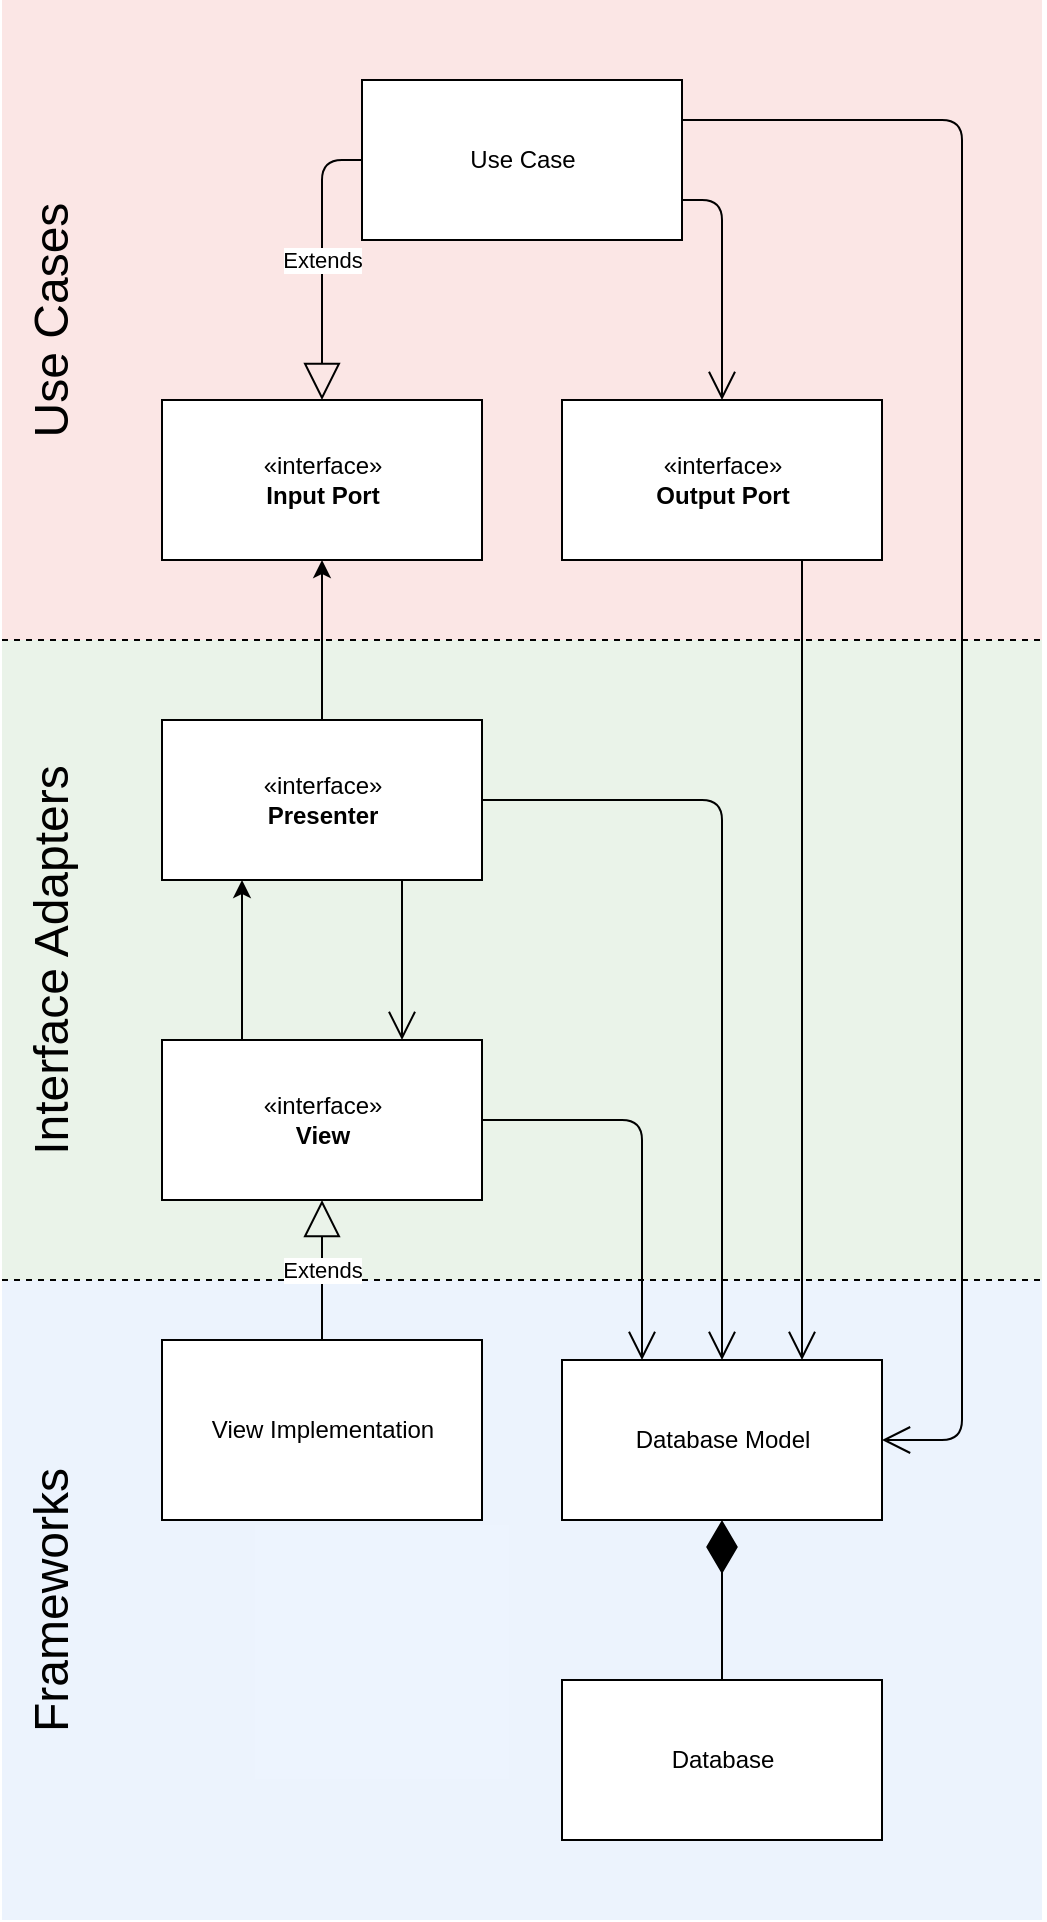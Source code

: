 <mxfile version="14.2.3" type="device"><diagram id="C5RBs43oDa-KdzZeNtuy" name="Page-1"><mxGraphModel dx="946" dy="589" grid="1" gridSize="10" guides="1" tooltips="1" connect="1" arrows="1" fold="1" page="1" pageScale="1" pageWidth="1920" pageHeight="1200" math="0" shadow="0"><root><mxCell id="WIyWlLk6GJQsqaUBKTNV-0"/><mxCell id="WIyWlLk6GJQsqaUBKTNV-1" parent="WIyWlLk6GJQsqaUBKTNV-0"/><mxCell id="C-0QGznzQdfvuLrEzavg-10" value="" style="rounded=0;whiteSpace=wrap;html=1;opacity=50;fillColor=#dae8fc;strokeColor=none;" vertex="1" parent="WIyWlLk6GJQsqaUBKTNV-1"><mxGeometry y="640" width="520" height="320" as="geometry"/></mxCell><mxCell id="C-0QGznzQdfvuLrEzavg-9" value="" style="rounded=0;whiteSpace=wrap;html=1;opacity=50;fillColor=#d5e8d4;strokeColor=none;" vertex="1" parent="WIyWlLk6GJQsqaUBKTNV-1"><mxGeometry y="320" width="520" height="320" as="geometry"/></mxCell><mxCell id="C-0QGznzQdfvuLrEzavg-8" value="" style="rounded=0;whiteSpace=wrap;html=1;opacity=50;fillColor=#f8cecc;strokeColor=none;" vertex="1" parent="WIyWlLk6GJQsqaUBKTNV-1"><mxGeometry width="520" height="320" as="geometry"/></mxCell><mxCell id="v1q20zjTBs7AK4_y9S9M-11" value="" style="endArrow=none;dashed=1;html=1;" parent="WIyWlLk6GJQsqaUBKTNV-1" edge="1"><mxGeometry width="50" height="50" relative="1" as="geometry"><mxPoint y="640" as="sourcePoint"/><mxPoint x="520" y="640" as="targetPoint"/></mxGeometry></mxCell><mxCell id="v1q20zjTBs7AK4_y9S9M-5" value="" style="endArrow=none;dashed=1;html=1;" parent="WIyWlLk6GJQsqaUBKTNV-1" edge="1"><mxGeometry width="50" height="50" relative="1" as="geometry"><mxPoint y="320" as="sourcePoint"/><mxPoint x="520" y="320" as="targetPoint"/></mxGeometry></mxCell><mxCell id="v1q20zjTBs7AK4_y9S9M-0" value="Use Case" style="html=1;" parent="WIyWlLk6GJQsqaUBKTNV-1" vertex="1"><mxGeometry x="180" y="40" width="160" height="80" as="geometry"/></mxCell><mxCell id="v1q20zjTBs7AK4_y9S9M-1" value="«interface»&lt;br&gt;&lt;b&gt;Input Port&lt;/b&gt;" style="html=1;" parent="WIyWlLk6GJQsqaUBKTNV-1" vertex="1"><mxGeometry x="80" y="200" width="160" height="80" as="geometry"/></mxCell><mxCell id="v1q20zjTBs7AK4_y9S9M-2" value="«interface»&lt;br&gt;&lt;b&gt;Output Port&lt;/b&gt;" style="html=1;" parent="WIyWlLk6GJQsqaUBKTNV-1" vertex="1"><mxGeometry x="280" y="200" width="160" height="80" as="geometry"/></mxCell><mxCell id="v1q20zjTBs7AK4_y9S9M-3" value="Extends" style="endArrow=block;endSize=16;endFill=0;html=1;exitX=0;exitY=0.5;exitDx=0;exitDy=0;entryX=0.5;entryY=0;entryDx=0;entryDy=0;" parent="WIyWlLk6GJQsqaUBKTNV-1" source="v1q20zjTBs7AK4_y9S9M-0" target="v1q20zjTBs7AK4_y9S9M-1" edge="1"><mxGeometry width="160" relative="1" as="geometry"><mxPoint x="110" y="150" as="sourcePoint"/><mxPoint x="270" y="150" as="targetPoint"/><Array as="points"><mxPoint x="160" y="80"/></Array></mxGeometry></mxCell><mxCell id="v1q20zjTBs7AK4_y9S9M-4" value="" style="endArrow=open;endFill=1;endSize=12;html=1;exitX=1;exitY=0.75;exitDx=0;exitDy=0;entryX=0.5;entryY=0;entryDx=0;entryDy=0;" parent="WIyWlLk6GJQsqaUBKTNV-1" source="v1q20zjTBs7AK4_y9S9M-0" target="v1q20zjTBs7AK4_y9S9M-2" edge="1"><mxGeometry width="160" relative="1" as="geometry"><mxPoint x="260" y="410" as="sourcePoint"/><mxPoint x="420" y="410" as="targetPoint"/><Array as="points"><mxPoint x="360" y="100"/></Array></mxGeometry></mxCell><mxCell id="v1q20zjTBs7AK4_y9S9M-6" value="«interface»&lt;br&gt;&lt;b&gt;Presenter&lt;/b&gt;" style="html=1;" parent="WIyWlLk6GJQsqaUBKTNV-1" vertex="1"><mxGeometry x="80" y="360" width="160" height="80" as="geometry"/></mxCell><mxCell id="v1q20zjTBs7AK4_y9S9M-7" value="" style="endArrow=classic;html=1;exitX=0.5;exitY=0;exitDx=0;exitDy=0;entryX=0.5;entryY=1;entryDx=0;entryDy=0;" parent="WIyWlLk6GJQsqaUBKTNV-1" source="v1q20zjTBs7AK4_y9S9M-6" target="v1q20zjTBs7AK4_y9S9M-1" edge="1"><mxGeometry width="50" height="50" relative="1" as="geometry"><mxPoint x="340" y="390" as="sourcePoint"/><mxPoint x="390" y="340" as="targetPoint"/></mxGeometry></mxCell><mxCell id="v1q20zjTBs7AK4_y9S9M-8" value="«interface»&lt;br&gt;&lt;b&gt;View&lt;/b&gt;" style="html=1;" parent="WIyWlLk6GJQsqaUBKTNV-1" vertex="1"><mxGeometry x="80" y="520" width="160" height="80" as="geometry"/></mxCell><mxCell id="v1q20zjTBs7AK4_y9S9M-9" value="" style="endArrow=classic;html=1;exitX=0.25;exitY=0;exitDx=0;exitDy=0;entryX=0.25;entryY=1;entryDx=0;entryDy=0;" parent="WIyWlLk6GJQsqaUBKTNV-1" source="v1q20zjTBs7AK4_y9S9M-8" target="v1q20zjTBs7AK4_y9S9M-6" edge="1"><mxGeometry width="50" height="50" relative="1" as="geometry"><mxPoint x="420" y="490" as="sourcePoint"/><mxPoint x="470" y="440" as="targetPoint"/></mxGeometry></mxCell><mxCell id="v1q20zjTBs7AK4_y9S9M-10" value="" style="endArrow=open;endFill=1;endSize=12;html=1;exitX=0.75;exitY=1;exitDx=0;exitDy=0;entryX=0.75;entryY=0;entryDx=0;entryDy=0;" parent="WIyWlLk6GJQsqaUBKTNV-1" source="v1q20zjTBs7AK4_y9S9M-6" target="v1q20zjTBs7AK4_y9S9M-8" edge="1"><mxGeometry width="160" relative="1" as="geometry"><mxPoint x="360" y="570" as="sourcePoint"/><mxPoint x="520" y="570" as="targetPoint"/></mxGeometry></mxCell><mxCell id="v1q20zjTBs7AK4_y9S9M-12" value="Database Model" style="html=1;" parent="WIyWlLk6GJQsqaUBKTNV-1" vertex="1"><mxGeometry x="280" y="680" width="160" height="80" as="geometry"/></mxCell><mxCell id="v1q20zjTBs7AK4_y9S9M-13" value="Database" style="html=1;" parent="WIyWlLk6GJQsqaUBKTNV-1" vertex="1"><mxGeometry x="280" y="840" width="160" height="80" as="geometry"/></mxCell><mxCell id="v1q20zjTBs7AK4_y9S9M-15" value="" style="endArrow=diamondThin;endFill=1;endSize=24;html=1;exitX=0.5;exitY=0;exitDx=0;exitDy=0;entryX=0.5;entryY=1;entryDx=0;entryDy=0;" parent="WIyWlLk6GJQsqaUBKTNV-1" source="v1q20zjTBs7AK4_y9S9M-13" target="v1q20zjTBs7AK4_y9S9M-12" edge="1"><mxGeometry width="160" relative="1" as="geometry"><mxPoint x="80" y="860" as="sourcePoint"/><mxPoint x="240" y="860" as="targetPoint"/></mxGeometry></mxCell><mxCell id="v1q20zjTBs7AK4_y9S9M-16" value="" style="endArrow=open;endFill=1;endSize=12;html=1;exitX=0.75;exitY=1;exitDx=0;exitDy=0;entryX=0.75;entryY=0;entryDx=0;entryDy=0;" parent="WIyWlLk6GJQsqaUBKTNV-1" source="v1q20zjTBs7AK4_y9S9M-2" target="v1q20zjTBs7AK4_y9S9M-12" edge="1"><mxGeometry width="160" relative="1" as="geometry"><mxPoint x="310" y="490" as="sourcePoint"/><mxPoint x="470" y="490" as="targetPoint"/></mxGeometry></mxCell><mxCell id="v1q20zjTBs7AK4_y9S9M-17" value="" style="endArrow=open;endFill=1;endSize=12;html=1;exitX=1;exitY=0.25;exitDx=0;exitDy=0;entryX=1;entryY=0.5;entryDx=0;entryDy=0;" parent="WIyWlLk6GJQsqaUBKTNV-1" source="v1q20zjTBs7AK4_y9S9M-0" target="v1q20zjTBs7AK4_y9S9M-12" edge="1"><mxGeometry width="160" relative="1" as="geometry"><mxPoint x="480" y="450" as="sourcePoint"/><mxPoint x="640" y="450" as="targetPoint"/><Array as="points"><mxPoint x="480" y="60"/><mxPoint x="480" y="720"/></Array></mxGeometry></mxCell><mxCell id="v1q20zjTBs7AK4_y9S9M-18" value="" style="endArrow=open;endFill=1;endSize=12;html=1;exitX=1;exitY=0.5;exitDx=0;exitDy=0;entryX=0.5;entryY=0;entryDx=0;entryDy=0;" parent="WIyWlLk6GJQsqaUBKTNV-1" source="v1q20zjTBs7AK4_y9S9M-6" target="v1q20zjTBs7AK4_y9S9M-12" edge="1"><mxGeometry width="160" relative="1" as="geometry"><mxPoint x="280" y="490" as="sourcePoint"/><mxPoint x="440" y="490" as="targetPoint"/><Array as="points"><mxPoint x="360" y="400"/></Array></mxGeometry></mxCell><mxCell id="C-0QGznzQdfvuLrEzavg-1" value="View Implementation" style="html=1;" vertex="1" parent="WIyWlLk6GJQsqaUBKTNV-1"><mxGeometry x="80" y="670" width="160" height="90" as="geometry"/></mxCell><mxCell id="C-0QGznzQdfvuLrEzavg-2" value="Extends" style="endArrow=block;endSize=16;endFill=0;html=1;exitX=0.5;exitY=0;exitDx=0;exitDy=0;entryX=0.5;entryY=1;entryDx=0;entryDy=0;" edge="1" parent="WIyWlLk6GJQsqaUBKTNV-1" source="C-0QGznzQdfvuLrEzavg-1" target="v1q20zjTBs7AK4_y9S9M-8"><mxGeometry width="160" relative="1" as="geometry"><mxPoint x="110" y="920" as="sourcePoint"/><mxPoint x="270" y="920" as="targetPoint"/></mxGeometry></mxCell><mxCell id="C-0QGznzQdfvuLrEzavg-3" value="" style="endArrow=open;endFill=1;endSize=12;html=1;exitX=1;exitY=0.5;exitDx=0;exitDy=0;entryX=0.25;entryY=0;entryDx=0;entryDy=0;" edge="1" parent="WIyWlLk6GJQsqaUBKTNV-1" source="v1q20zjTBs7AK4_y9S9M-8" target="v1q20zjTBs7AK4_y9S9M-12"><mxGeometry width="160" relative="1" as="geometry"><mxPoint x="540" y="520" as="sourcePoint"/><mxPoint x="700" y="520" as="targetPoint"/><Array as="points"><mxPoint x="320" y="560"/></Array></mxGeometry></mxCell><mxCell id="C-0QGznzQdfvuLrEzavg-4" value="&lt;font style=&quot;font-size: 24px&quot;&gt;Use Cases&lt;/font&gt;" style="text;html=1;strokeColor=none;fillColor=none;align=center;verticalAlign=middle;whiteSpace=wrap;rounded=0;autosize=1;rotation=-90;" vertex="1" parent="WIyWlLk6GJQsqaUBKTNV-1"><mxGeometry x="-40" y="150" width="130" height="20" as="geometry"/></mxCell><mxCell id="C-0QGznzQdfvuLrEzavg-5" value="&lt;font style=&quot;font-size: 24px&quot;&gt;Interface Adapters&lt;/font&gt;" style="text;html=1;strokeColor=none;fillColor=none;align=center;verticalAlign=middle;whiteSpace=wrap;rounded=0;autosize=1;rotation=-90;" vertex="1" parent="WIyWlLk6GJQsqaUBKTNV-1"><mxGeometry x="-80" y="470" width="210" height="20" as="geometry"/></mxCell><mxCell id="C-0QGznzQdfvuLrEzavg-6" value="&lt;font style=&quot;font-size: 24px&quot;&gt;Frameworks&lt;/font&gt;" style="text;html=1;strokeColor=none;fillColor=none;align=center;verticalAlign=middle;whiteSpace=wrap;rounded=0;autosize=1;rotation=-90;" vertex="1" parent="WIyWlLk6GJQsqaUBKTNV-1"><mxGeometry x="-50" y="790" width="150" height="20" as="geometry"/></mxCell></root></mxGraphModel></diagram></mxfile>